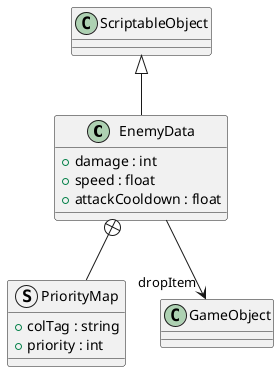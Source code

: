@startuml
class EnemyData {
    + damage : int
    + speed : float
    + attackCooldown : float
}
struct PriorityMap {
    + colTag : string
    + priority : int
}
ScriptableObject <|-- EnemyData
EnemyData --> "dropItem" GameObject
EnemyData +-- PriorityMap
@enduml
